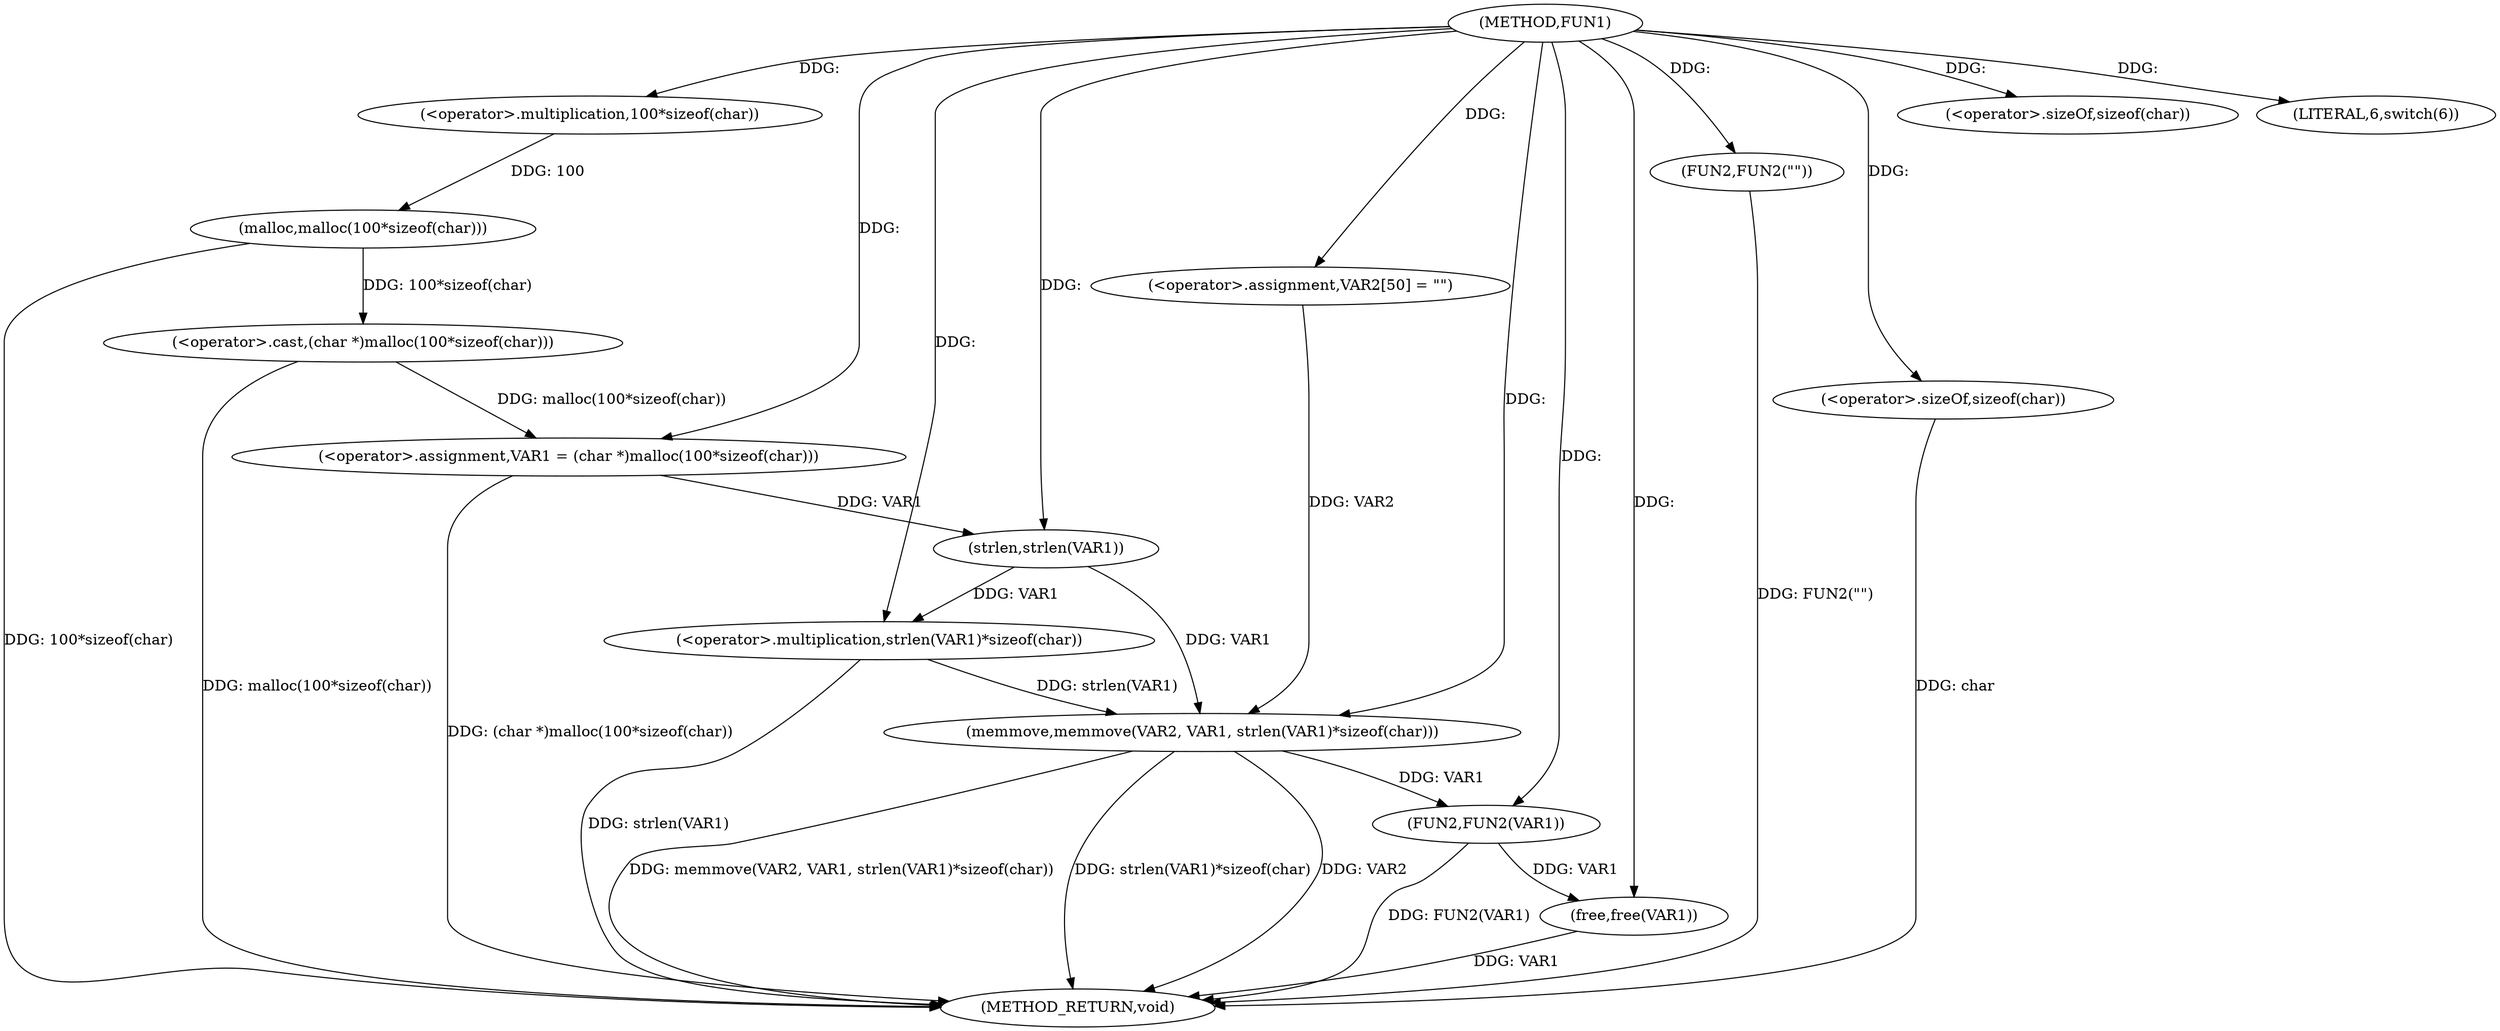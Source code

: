 digraph FUN1 {  
"1000100" [label = "(METHOD,FUN1)" ]
"1000138" [label = "(METHOD_RETURN,void)" ]
"1000103" [label = "(<operator>.assignment,VAR1 = (char *)malloc(100*sizeof(char)))" ]
"1000105" [label = "(<operator>.cast,(char *)malloc(100*sizeof(char)))" ]
"1000107" [label = "(malloc,malloc(100*sizeof(char)))" ]
"1000108" [label = "(<operator>.multiplication,100*sizeof(char))" ]
"1000110" [label = "(<operator>.sizeOf,sizeof(char))" ]
"1000113" [label = "(LITERAL,6,switch(6))" ]
"1000118" [label = "(FUN2,FUN2(\"\"))" ]
"1000123" [label = "(<operator>.assignment,VAR2[50] = \"\")" ]
"1000126" [label = "(memmove,memmove(VAR2, VAR1, strlen(VAR1)*sizeof(char)))" ]
"1000129" [label = "(<operator>.multiplication,strlen(VAR1)*sizeof(char))" ]
"1000130" [label = "(strlen,strlen(VAR1))" ]
"1000132" [label = "(<operator>.sizeOf,sizeof(char))" ]
"1000134" [label = "(FUN2,FUN2(VAR1))" ]
"1000136" [label = "(free,free(VAR1))" ]
  "1000107" -> "1000138"  [ label = "DDG: 100*sizeof(char)"] 
  "1000105" -> "1000138"  [ label = "DDG: malloc(100*sizeof(char))"] 
  "1000103" -> "1000138"  [ label = "DDG: (char *)malloc(100*sizeof(char))"] 
  "1000126" -> "1000138"  [ label = "DDG: VAR2"] 
  "1000118" -> "1000138"  [ label = "DDG: FUN2(\"\")"] 
  "1000132" -> "1000138"  [ label = "DDG: char"] 
  "1000136" -> "1000138"  [ label = "DDG: VAR1"] 
  "1000129" -> "1000138"  [ label = "DDG: strlen(VAR1)"] 
  "1000126" -> "1000138"  [ label = "DDG: memmove(VAR2, VAR1, strlen(VAR1)*sizeof(char))"] 
  "1000126" -> "1000138"  [ label = "DDG: strlen(VAR1)*sizeof(char)"] 
  "1000134" -> "1000138"  [ label = "DDG: FUN2(VAR1)"] 
  "1000105" -> "1000103"  [ label = "DDG: malloc(100*sizeof(char))"] 
  "1000100" -> "1000103"  [ label = "DDG: "] 
  "1000107" -> "1000105"  [ label = "DDG: 100*sizeof(char)"] 
  "1000108" -> "1000107"  [ label = "DDG: 100"] 
  "1000100" -> "1000108"  [ label = "DDG: "] 
  "1000100" -> "1000110"  [ label = "DDG: "] 
  "1000100" -> "1000113"  [ label = "DDG: "] 
  "1000100" -> "1000118"  [ label = "DDG: "] 
  "1000100" -> "1000123"  [ label = "DDG: "] 
  "1000123" -> "1000126"  [ label = "DDG: VAR2"] 
  "1000100" -> "1000126"  [ label = "DDG: "] 
  "1000130" -> "1000126"  [ label = "DDG: VAR1"] 
  "1000129" -> "1000126"  [ label = "DDG: strlen(VAR1)"] 
  "1000130" -> "1000129"  [ label = "DDG: VAR1"] 
  "1000103" -> "1000130"  [ label = "DDG: VAR1"] 
  "1000100" -> "1000130"  [ label = "DDG: "] 
  "1000100" -> "1000129"  [ label = "DDG: "] 
  "1000100" -> "1000132"  [ label = "DDG: "] 
  "1000126" -> "1000134"  [ label = "DDG: VAR1"] 
  "1000100" -> "1000134"  [ label = "DDG: "] 
  "1000134" -> "1000136"  [ label = "DDG: VAR1"] 
  "1000100" -> "1000136"  [ label = "DDG: "] 
}

